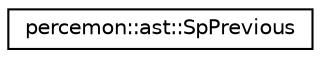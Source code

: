 digraph "Graphical Class Hierarchy"
{
 // LATEX_PDF_SIZE
  edge [fontname="Helvetica",fontsize="10",labelfontname="Helvetica",labelfontsize="10"];
  node [fontname="Helvetica",fontsize="10",shape=record];
  rankdir="LR";
  Node0 [label="percemon::ast::SpPrevious",height=0.2,width=0.4,color="black", fillcolor="white", style="filled",URL="$structpercemon_1_1ast_1_1SpPrevious.html",tooltip=" "];
}
